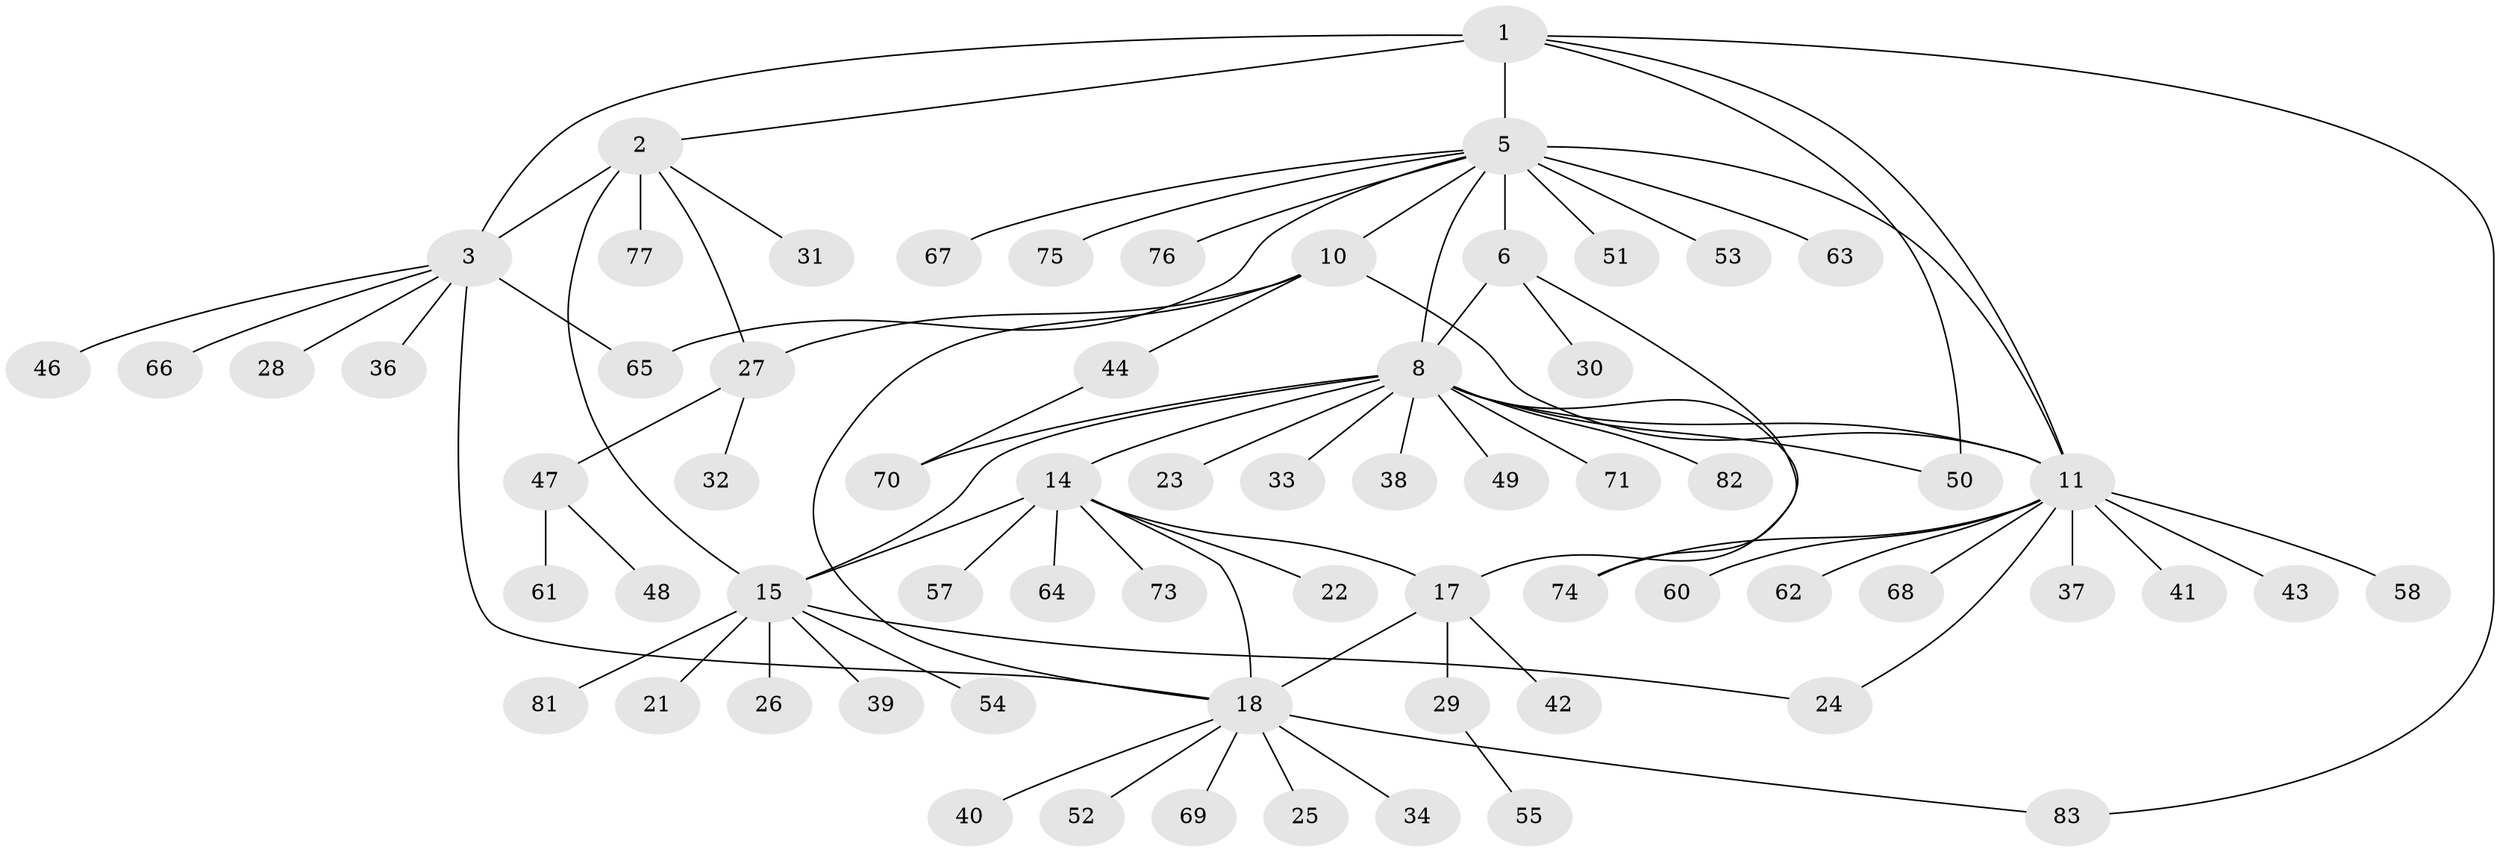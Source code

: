 // original degree distribution, {7: 0.046511627906976744, 8: 0.05813953488372093, 3: 0.03488372093023256, 9: 0.011627906976744186, 4: 0.03488372093023256, 6: 0.03488372093023256, 5: 0.023255813953488372, 12: 0.011627906976744186, 10: 0.011627906976744186, 2: 0.1744186046511628, 1: 0.5581395348837209}
// Generated by graph-tools (version 1.1) at 2025/42/03/06/25 10:42:12]
// undirected, 67 vertices, 84 edges
graph export_dot {
graph [start="1"]
  node [color=gray90,style=filled];
  1;
  2 [super="+59"];
  3 [super="+4"];
  5 [super="+9"];
  6 [super="+7"];
  8 [super="+13"];
  10 [super="+80"];
  11 [super="+12"];
  14 [super="+20"];
  15 [super="+16"];
  17 [super="+35"];
  18 [super="+19"];
  21 [super="+56"];
  22;
  23 [super="+85"];
  24;
  25;
  26;
  27;
  28 [super="+45"];
  29 [super="+79"];
  30;
  31;
  32;
  33;
  34;
  36;
  37 [super="+84"];
  38;
  39;
  40;
  41;
  42 [super="+78"];
  43;
  44;
  46;
  47;
  48;
  49;
  50;
  51;
  52;
  53;
  54 [super="+86"];
  55;
  57;
  58;
  60;
  61;
  62;
  63;
  64;
  65 [super="+72"];
  66;
  67;
  68;
  69;
  70;
  71;
  73;
  74;
  75;
  76;
  77;
  81;
  82;
  83;
  1 -- 2;
  1 -- 3 [weight=2];
  1 -- 5;
  1 -- 50;
  1 -- 83;
  1 -- 11;
  2 -- 3 [weight=2];
  2 -- 27;
  2 -- 31;
  2 -- 77;
  2 -- 15;
  3 -- 65;
  3 -- 66;
  3 -- 36;
  3 -- 46;
  3 -- 18;
  3 -- 28;
  5 -- 6 [weight=2];
  5 -- 8;
  5 -- 51;
  5 -- 53;
  5 -- 63;
  5 -- 67;
  5 -- 75;
  5 -- 10;
  5 -- 11 [weight=2];
  5 -- 76;
  5 -- 65;
  6 -- 8 [weight=2];
  6 -- 17;
  6 -- 30;
  8 -- 23;
  8 -- 33;
  8 -- 50;
  8 -- 82;
  8 -- 38;
  8 -- 70;
  8 -- 71;
  8 -- 74;
  8 -- 11;
  8 -- 14;
  8 -- 15 [weight=2];
  8 -- 49;
  10 -- 11 [weight=2];
  10 -- 18;
  10 -- 44;
  10 -- 27;
  11 -- 37;
  11 -- 41;
  11 -- 68;
  11 -- 74;
  11 -- 43;
  11 -- 24;
  11 -- 58;
  11 -- 60;
  11 -- 62;
  14 -- 15 [weight=2];
  14 -- 57;
  14 -- 64;
  14 -- 17;
  14 -- 18 [weight=2];
  14 -- 22;
  14 -- 73;
  15 -- 21;
  15 -- 26;
  15 -- 81;
  15 -- 54;
  15 -- 39;
  15 -- 24;
  17 -- 18 [weight=2];
  17 -- 29;
  17 -- 42;
  18 -- 25;
  18 -- 83;
  18 -- 34;
  18 -- 69;
  18 -- 40;
  18 -- 52;
  27 -- 32;
  27 -- 47;
  29 -- 55;
  44 -- 70;
  47 -- 48;
  47 -- 61;
}

